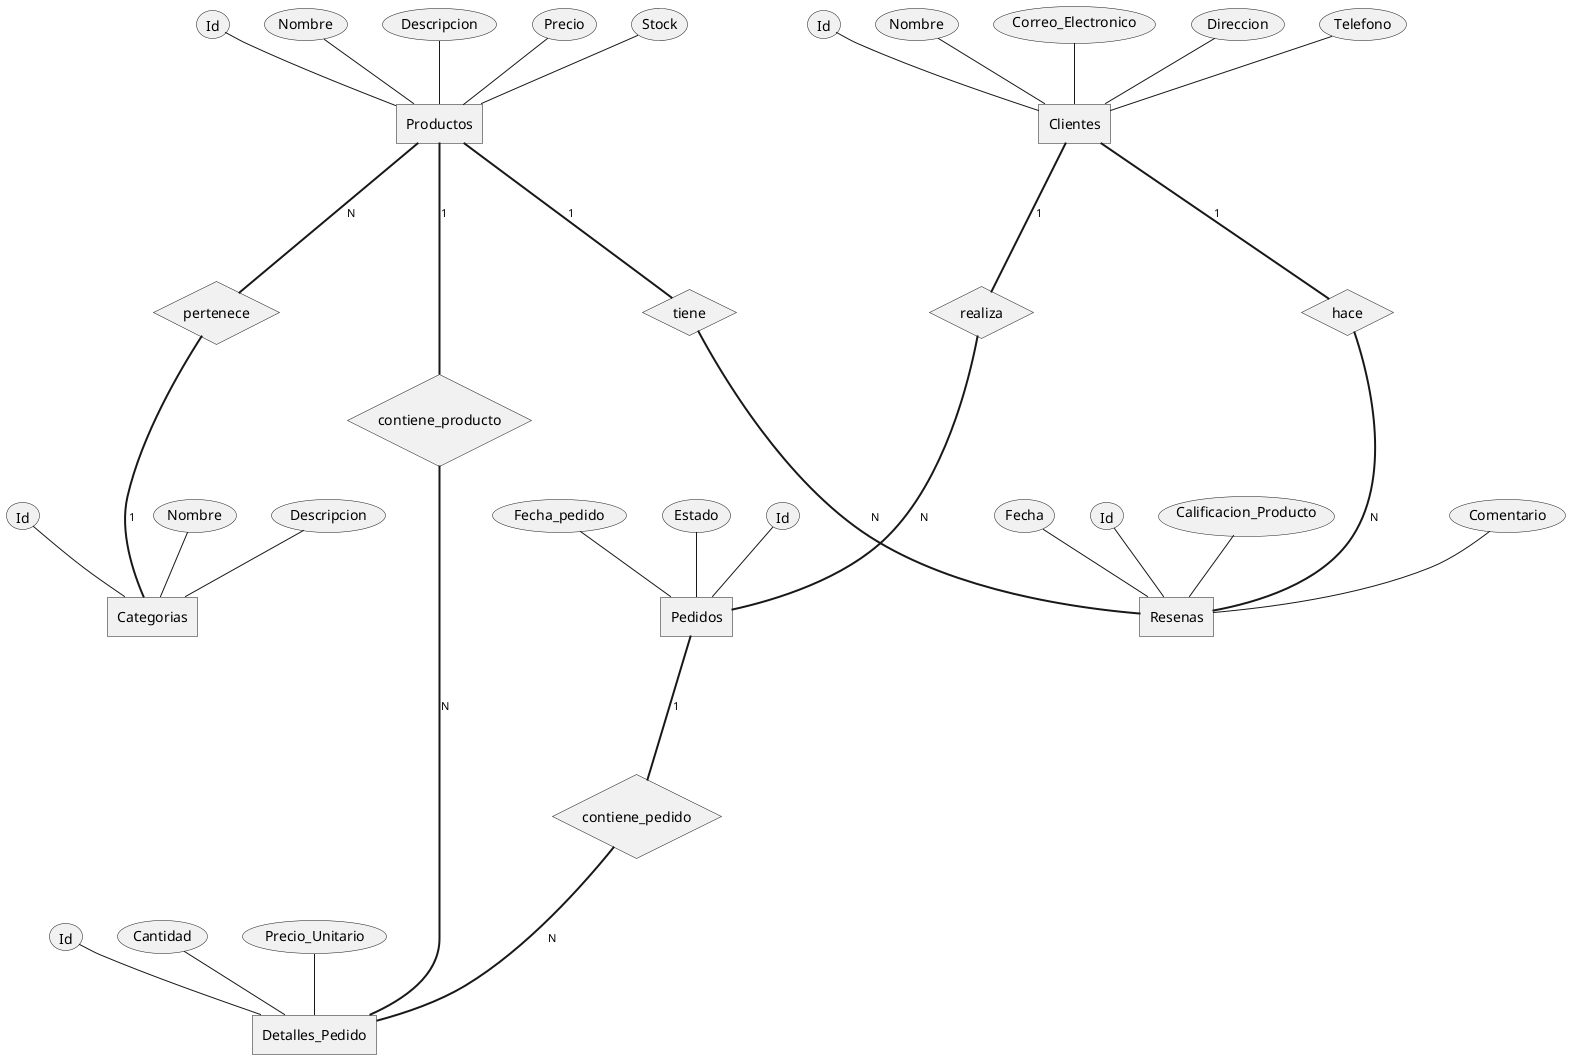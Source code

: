 @startchen

entity Categorias {
  Id
  Nombre
  Descripcion
}

entity Productos {
  Id
  Nombre
  Descripcion
  Precio
  Stock
}

entity Clientes {
  Id
  Nombre
  Correo_Electronico
  Direccion
  Telefono
}

entity Pedidos {
  Id
  Fecha_pedido
  Estado
}

entity Detalles_Pedido {
  Id
  Cantidad
  Precio_Unitario
}

entity Resenas {
  Id
  Calificacion_Producto
  Comentario
  Fecha
}


relationship pertenece {
}
relationship realiza {
}
relationship contiene_pedido {
}
relationship contiene_producto {
}
relationship hace {
}
relationship tiene {
}


Productos =N= pertenece
pertenece =1= Categorias

Clientes =1= realiza
realiza =N= Pedidos

Pedidos =1= contiene_pedido
contiene_pedido =N= Detalles_Pedido

Productos =1= contiene_producto
contiene_producto =N= Detalles_Pedido

Clientes =1= hace
hace =N= Resenas

Productos =1= tiene
tiene =N= Resenas

@endchen
